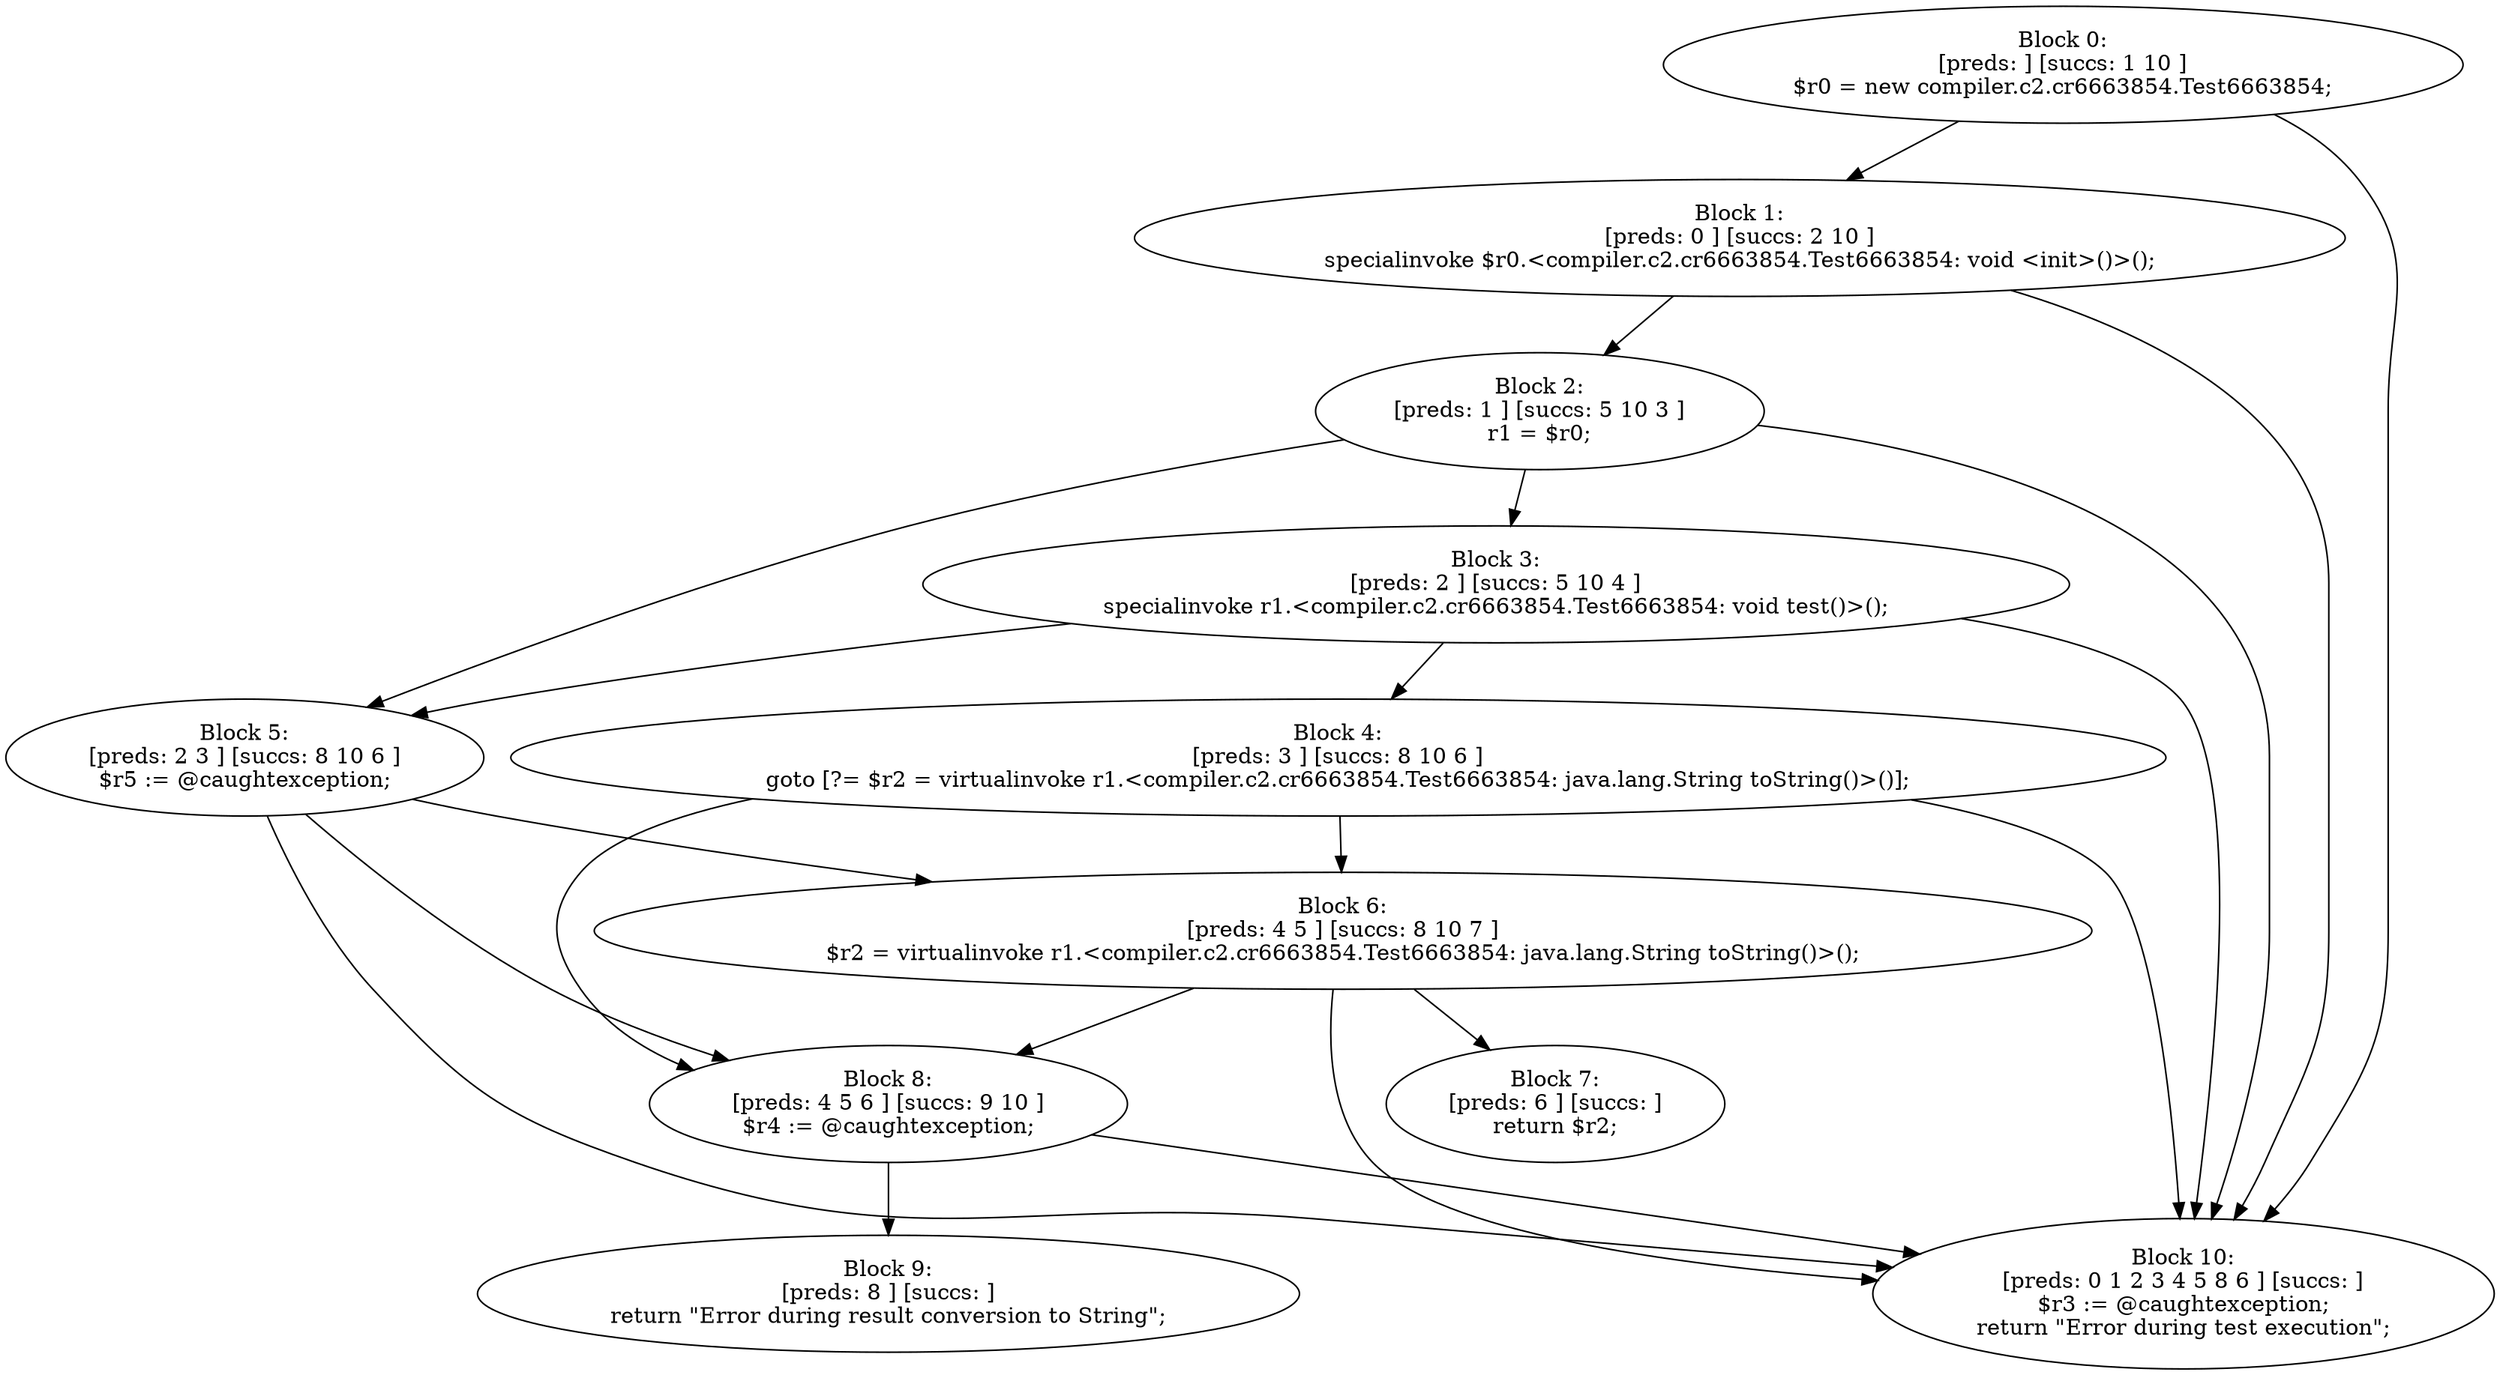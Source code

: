 digraph "unitGraph" {
    "Block 0:
[preds: ] [succs: 1 10 ]
$r0 = new compiler.c2.cr6663854.Test6663854;
"
    "Block 1:
[preds: 0 ] [succs: 2 10 ]
specialinvoke $r0.<compiler.c2.cr6663854.Test6663854: void <init>()>();
"
    "Block 2:
[preds: 1 ] [succs: 5 10 3 ]
r1 = $r0;
"
    "Block 3:
[preds: 2 ] [succs: 5 10 4 ]
specialinvoke r1.<compiler.c2.cr6663854.Test6663854: void test()>();
"
    "Block 4:
[preds: 3 ] [succs: 8 10 6 ]
goto [?= $r2 = virtualinvoke r1.<compiler.c2.cr6663854.Test6663854: java.lang.String toString()>()];
"
    "Block 5:
[preds: 2 3 ] [succs: 8 10 6 ]
$r5 := @caughtexception;
"
    "Block 6:
[preds: 4 5 ] [succs: 8 10 7 ]
$r2 = virtualinvoke r1.<compiler.c2.cr6663854.Test6663854: java.lang.String toString()>();
"
    "Block 7:
[preds: 6 ] [succs: ]
return $r2;
"
    "Block 8:
[preds: 4 5 6 ] [succs: 9 10 ]
$r4 := @caughtexception;
"
    "Block 9:
[preds: 8 ] [succs: ]
return \"Error during result conversion to String\";
"
    "Block 10:
[preds: 0 1 2 3 4 5 8 6 ] [succs: ]
$r3 := @caughtexception;
return \"Error during test execution\";
"
    "Block 0:
[preds: ] [succs: 1 10 ]
$r0 = new compiler.c2.cr6663854.Test6663854;
"->"Block 1:
[preds: 0 ] [succs: 2 10 ]
specialinvoke $r0.<compiler.c2.cr6663854.Test6663854: void <init>()>();
";
    "Block 0:
[preds: ] [succs: 1 10 ]
$r0 = new compiler.c2.cr6663854.Test6663854;
"->"Block 10:
[preds: 0 1 2 3 4 5 8 6 ] [succs: ]
$r3 := @caughtexception;
return \"Error during test execution\";
";
    "Block 1:
[preds: 0 ] [succs: 2 10 ]
specialinvoke $r0.<compiler.c2.cr6663854.Test6663854: void <init>()>();
"->"Block 2:
[preds: 1 ] [succs: 5 10 3 ]
r1 = $r0;
";
    "Block 1:
[preds: 0 ] [succs: 2 10 ]
specialinvoke $r0.<compiler.c2.cr6663854.Test6663854: void <init>()>();
"->"Block 10:
[preds: 0 1 2 3 4 5 8 6 ] [succs: ]
$r3 := @caughtexception;
return \"Error during test execution\";
";
    "Block 2:
[preds: 1 ] [succs: 5 10 3 ]
r1 = $r0;
"->"Block 5:
[preds: 2 3 ] [succs: 8 10 6 ]
$r5 := @caughtexception;
";
    "Block 2:
[preds: 1 ] [succs: 5 10 3 ]
r1 = $r0;
"->"Block 10:
[preds: 0 1 2 3 4 5 8 6 ] [succs: ]
$r3 := @caughtexception;
return \"Error during test execution\";
";
    "Block 2:
[preds: 1 ] [succs: 5 10 3 ]
r1 = $r0;
"->"Block 3:
[preds: 2 ] [succs: 5 10 4 ]
specialinvoke r1.<compiler.c2.cr6663854.Test6663854: void test()>();
";
    "Block 3:
[preds: 2 ] [succs: 5 10 4 ]
specialinvoke r1.<compiler.c2.cr6663854.Test6663854: void test()>();
"->"Block 5:
[preds: 2 3 ] [succs: 8 10 6 ]
$r5 := @caughtexception;
";
    "Block 3:
[preds: 2 ] [succs: 5 10 4 ]
specialinvoke r1.<compiler.c2.cr6663854.Test6663854: void test()>();
"->"Block 10:
[preds: 0 1 2 3 4 5 8 6 ] [succs: ]
$r3 := @caughtexception;
return \"Error during test execution\";
";
    "Block 3:
[preds: 2 ] [succs: 5 10 4 ]
specialinvoke r1.<compiler.c2.cr6663854.Test6663854: void test()>();
"->"Block 4:
[preds: 3 ] [succs: 8 10 6 ]
goto [?= $r2 = virtualinvoke r1.<compiler.c2.cr6663854.Test6663854: java.lang.String toString()>()];
";
    "Block 4:
[preds: 3 ] [succs: 8 10 6 ]
goto [?= $r2 = virtualinvoke r1.<compiler.c2.cr6663854.Test6663854: java.lang.String toString()>()];
"->"Block 8:
[preds: 4 5 6 ] [succs: 9 10 ]
$r4 := @caughtexception;
";
    "Block 4:
[preds: 3 ] [succs: 8 10 6 ]
goto [?= $r2 = virtualinvoke r1.<compiler.c2.cr6663854.Test6663854: java.lang.String toString()>()];
"->"Block 10:
[preds: 0 1 2 3 4 5 8 6 ] [succs: ]
$r3 := @caughtexception;
return \"Error during test execution\";
";
    "Block 4:
[preds: 3 ] [succs: 8 10 6 ]
goto [?= $r2 = virtualinvoke r1.<compiler.c2.cr6663854.Test6663854: java.lang.String toString()>()];
"->"Block 6:
[preds: 4 5 ] [succs: 8 10 7 ]
$r2 = virtualinvoke r1.<compiler.c2.cr6663854.Test6663854: java.lang.String toString()>();
";
    "Block 5:
[preds: 2 3 ] [succs: 8 10 6 ]
$r5 := @caughtexception;
"->"Block 8:
[preds: 4 5 6 ] [succs: 9 10 ]
$r4 := @caughtexception;
";
    "Block 5:
[preds: 2 3 ] [succs: 8 10 6 ]
$r5 := @caughtexception;
"->"Block 10:
[preds: 0 1 2 3 4 5 8 6 ] [succs: ]
$r3 := @caughtexception;
return \"Error during test execution\";
";
    "Block 5:
[preds: 2 3 ] [succs: 8 10 6 ]
$r5 := @caughtexception;
"->"Block 6:
[preds: 4 5 ] [succs: 8 10 7 ]
$r2 = virtualinvoke r1.<compiler.c2.cr6663854.Test6663854: java.lang.String toString()>();
";
    "Block 6:
[preds: 4 5 ] [succs: 8 10 7 ]
$r2 = virtualinvoke r1.<compiler.c2.cr6663854.Test6663854: java.lang.String toString()>();
"->"Block 8:
[preds: 4 5 6 ] [succs: 9 10 ]
$r4 := @caughtexception;
";
    "Block 6:
[preds: 4 5 ] [succs: 8 10 7 ]
$r2 = virtualinvoke r1.<compiler.c2.cr6663854.Test6663854: java.lang.String toString()>();
"->"Block 10:
[preds: 0 1 2 3 4 5 8 6 ] [succs: ]
$r3 := @caughtexception;
return \"Error during test execution\";
";
    "Block 6:
[preds: 4 5 ] [succs: 8 10 7 ]
$r2 = virtualinvoke r1.<compiler.c2.cr6663854.Test6663854: java.lang.String toString()>();
"->"Block 7:
[preds: 6 ] [succs: ]
return $r2;
";
    "Block 8:
[preds: 4 5 6 ] [succs: 9 10 ]
$r4 := @caughtexception;
"->"Block 9:
[preds: 8 ] [succs: ]
return \"Error during result conversion to String\";
";
    "Block 8:
[preds: 4 5 6 ] [succs: 9 10 ]
$r4 := @caughtexception;
"->"Block 10:
[preds: 0 1 2 3 4 5 8 6 ] [succs: ]
$r3 := @caughtexception;
return \"Error during test execution\";
";
}
